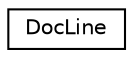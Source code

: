digraph "Graphical Class Hierarchy"
{
  edge [fontname="Helvetica",fontsize="10",labelfontname="Helvetica",labelfontsize="10"];
  node [fontname="Helvetica",fontsize="10",shape=record];
  rankdir="LR";
  Node0 [label="DocLine",height=0.2,width=0.4,color="black", fillcolor="white", style="filled",URL="$classDocLine.html"];
}
